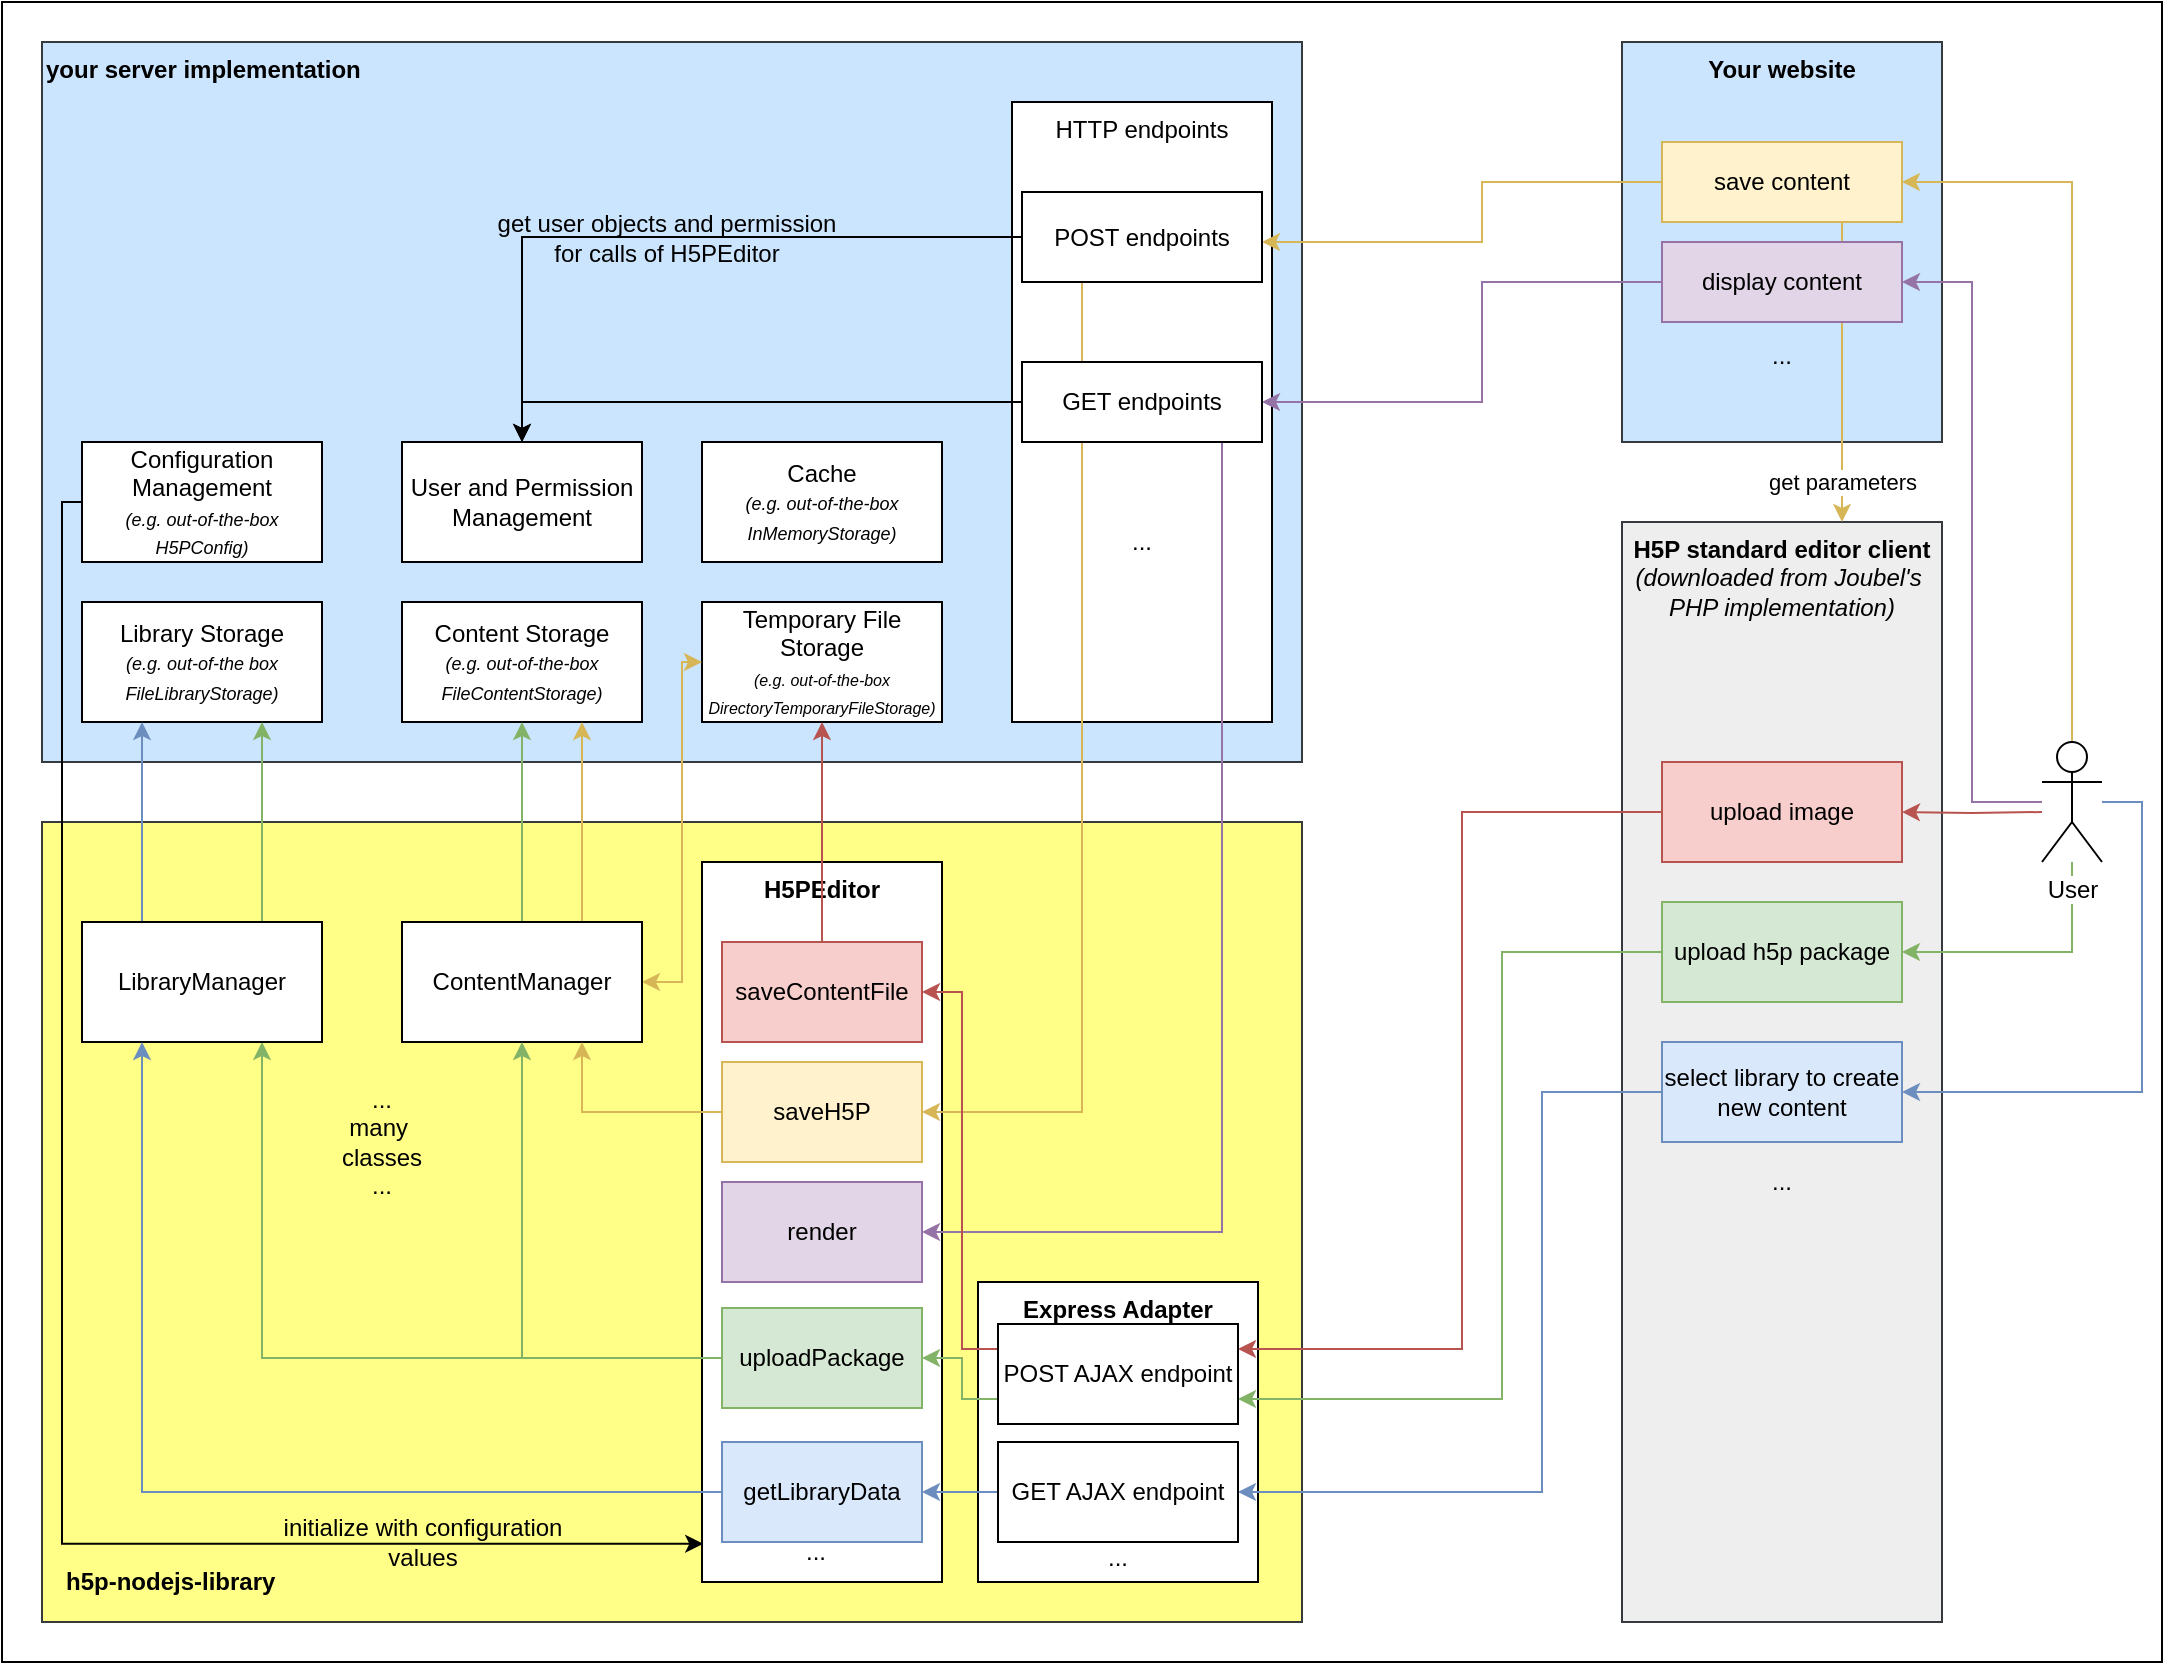 <mxfile version="12.9.3" type="device"><diagram name="Page-1" id="5f0bae14-7c28-e335-631c-24af17079c00"><mxGraphModel dx="981" dy="567" grid="1" gridSize="10" guides="1" tooltips="1" connect="1" arrows="1" fold="1" page="1" pageScale="1" pageWidth="1100" pageHeight="850" background="#ffffff" math="0" shadow="0"><root><mxCell id="0"/><mxCell id="1" parent="0"/><mxCell id="FFutgG5IrVaJNy8XSu64-99" value="" style="rounded=0;whiteSpace=wrap;html=1;labelBackgroundColor=none;align=center;" parent="1" vertex="1"><mxGeometry x="10" y="10" width="1080" height="830" as="geometry"/></mxCell><mxCell id="FFutgG5IrVaJNy8XSu64-6" value="" style="rounded=0;whiteSpace=wrap;html=1;fillColor=#ffff88;strokeColor=#36393d;" parent="1" vertex="1"><mxGeometry x="30" y="420" width="630" height="400" as="geometry"/></mxCell><mxCell id="TuQuXrzp_o6lB0vVnlZC-1" value="&lt;b&gt;Express Adapter&lt;/b&gt;" style="rounded=0;whiteSpace=wrap;html=1;align=center;verticalAlign=top;" vertex="1" parent="1"><mxGeometry x="498" y="650" width="140" height="150" as="geometry"/></mxCell><mxCell id="FFutgG5IrVaJNy8XSu64-37" value="&lt;b&gt;H5P standard editor client&lt;/b&gt;&lt;br&gt;&lt;i&gt;(downloaded from Joubel's&amp;nbsp;&lt;br&gt;PHP implementation)&lt;/i&gt;" style="rounded=0;whiteSpace=wrap;html=1;align=center;verticalAlign=top;fillColor=#eeeeee;strokeColor=#36393d;" parent="1" vertex="1"><mxGeometry x="820" y="270" width="160" height="550" as="geometry"/></mxCell><mxCell id="FFutgG5IrVaJNy8XSu64-1" value="&lt;b&gt;your server implementation&lt;/b&gt;" style="rounded=0;whiteSpace=wrap;html=1;align=left;verticalAlign=top;fillColor=#cce5ff;strokeColor=#36393d;" parent="1" vertex="1"><mxGeometry x="30" y="30" width="630" height="360" as="geometry"/></mxCell><mxCell id="FFutgG5IrVaJNy8XSu64-11" value="&lt;b&gt;h5p-nodejs-library&lt;/b&gt;" style="text;html=1;strokeColor=none;fillColor=none;align=left;verticalAlign=middle;whiteSpace=wrap;rounded=0;" parent="1" vertex="1"><mxGeometry x="40" y="790" width="240" height="20" as="geometry"/></mxCell><mxCell id="FFutgG5IrVaJNy8XSu64-13" value="Library Storage&lt;br&gt;&lt;i&gt;&lt;font style=&quot;font-size: 9px&quot;&gt;(e.g. out-of-the box FileLibraryStorage)&lt;/font&gt;&lt;/i&gt;" style="rounded=0;whiteSpace=wrap;html=1;" parent="1" vertex="1"><mxGeometry x="50" y="310" width="120" height="60" as="geometry"/></mxCell><mxCell id="FFutgG5IrVaJNy8XSu64-14" value="Content Storage&lt;br&gt;&lt;i&gt;&lt;font style=&quot;font-size: 9px&quot;&gt;(e.g. out-of-the-box FileContentStorage)&lt;/font&gt;&lt;/i&gt;" style="rounded=0;whiteSpace=wrap;html=1;" parent="1" vertex="1"><mxGeometry x="210" y="310" width="120" height="60" as="geometry"/></mxCell><mxCell id="FFutgG5IrVaJNy8XSu64-15" value="Temporary File Storage &lt;br&gt;&lt;i&gt;&lt;font style=&quot;font-size: 8px&quot;&gt;(e.g. out-of-the-box DirectoryTemporaryFileStorage)&lt;/font&gt;&lt;/i&gt;" style="rounded=0;whiteSpace=wrap;html=1;" parent="1" vertex="1"><mxGeometry x="360" y="310" width="120" height="60" as="geometry"/></mxCell><mxCell id="FFutgG5IrVaJNy8XSu64-74" style="edgeStyle=orthogonalEdgeStyle;rounded=0;orthogonalLoop=1;jettySize=auto;html=1;entryX=0.005;entryY=0.947;entryDx=0;entryDy=0;entryPerimeter=0;startArrow=none;startFill=0;" parent="1" source="FFutgG5IrVaJNy8XSu64-16" target="FFutgG5IrVaJNy8XSu64-34" edge="1"><mxGeometry relative="1" as="geometry"><Array as="points"><mxPoint x="40" y="260"/><mxPoint x="40" y="781"/></Array></mxGeometry></mxCell><mxCell id="FFutgG5IrVaJNy8XSu64-75" value="initialize with configuration&lt;br&gt;values" style="text;html=1;resizable=0;points=[];align=center;verticalAlign=middle;labelBackgroundColor=none;" parent="FFutgG5IrVaJNy8XSu64-74" vertex="1" connectable="0"><mxGeometry x="0.165" y="3" relative="1" as="geometry"><mxPoint x="177" y="34" as="offset"/></mxGeometry></mxCell><mxCell id="FFutgG5IrVaJNy8XSu64-16" value="Configuration Management&lt;br&gt;&lt;font style=&quot;font-size: 9px&quot;&gt;&lt;i&gt;(e.g. out-of-the-box H5PConfig)&lt;/i&gt;&lt;/font&gt;" style="rounded=0;whiteSpace=wrap;html=1;align=center;" parent="1" vertex="1"><mxGeometry x="50" y="230" width="120" height="60" as="geometry"/></mxCell><mxCell id="FFutgG5IrVaJNy8XSu64-17" value="User and Permission Management" style="rounded=0;whiteSpace=wrap;html=1;align=center;" parent="1" vertex="1"><mxGeometry x="210" y="230" width="120" height="60" as="geometry"/></mxCell><mxCell id="FFutgG5IrVaJNy8XSu64-18" value="Cache&lt;br&gt;&lt;font style=&quot;font-size: 9px&quot;&gt;&lt;i&gt;(e.g. out-of-the-box InMemoryStorage)&lt;/i&gt;&lt;/font&gt;" style="rounded=0;whiteSpace=wrap;html=1;align=center;" parent="1" vertex="1"><mxGeometry x="360" y="230" width="120" height="60" as="geometry"/></mxCell><mxCell id="FFutgG5IrVaJNy8XSu64-19" value="HTTP endpoints" style="rounded=0;whiteSpace=wrap;html=1;align=center;verticalAlign=top;" parent="1" vertex="1"><mxGeometry x="515" y="60" width="130" height="310" as="geometry"/></mxCell><mxCell id="FFutgG5IrVaJNy8XSu64-21" value="&lt;b&gt;Your website&lt;/b&gt;" style="rounded=0;whiteSpace=wrap;html=1;align=center;verticalAlign=top;fillColor=#cce5ff;strokeColor=#36393d;" parent="1" vertex="1"><mxGeometry x="820" y="30" width="160" height="200" as="geometry"/></mxCell><mxCell id="FFutgG5IrVaJNy8XSu64-33" style="edgeStyle=orthogonalEdgeStyle;rounded=0;orthogonalLoop=1;jettySize=auto;html=1;entryX=1;entryY=0.5;entryDx=0;entryDy=0;fillColor=#f8cecc;strokeColor=#b85450;" parent="1" target="FFutgG5IrVaJNy8XSu64-32" edge="1"><mxGeometry relative="1" as="geometry"><mxPoint x="1030" y="415" as="sourcePoint"/></mxGeometry></mxCell><mxCell id="FFutgG5IrVaJNy8XSu64-53" style="edgeStyle=orthogonalEdgeStyle;rounded=0;orthogonalLoop=1;jettySize=auto;html=1;entryX=1;entryY=0.5;entryDx=0;entryDy=0;fillColor=#fff2cc;strokeColor=#d6b656;exitX=0.5;exitY=0;exitDx=0;exitDy=0;exitPerimeter=0;" parent="1" source="FFutgG5IrVaJNy8XSu64-27" target="FFutgG5IrVaJNy8XSu64-52" edge="1"><mxGeometry relative="1" as="geometry"/></mxCell><mxCell id="FFutgG5IrVaJNy8XSu64-62" style="edgeStyle=orthogonalEdgeStyle;rounded=0;orthogonalLoop=1;jettySize=auto;html=1;entryX=1;entryY=0.5;entryDx=0;entryDy=0;startArrow=none;startFill=0;fillColor=#d5e8d4;strokeColor=#82b366;" parent="1" source="FFutgG5IrVaJNy8XSu64-27" target="FFutgG5IrVaJNy8XSu64-61" edge="1"><mxGeometry relative="1" as="geometry"><Array as="points"><mxPoint x="1045" y="485"/></Array></mxGeometry></mxCell><mxCell id="FFutgG5IrVaJNy8XSu64-77" style="edgeStyle=orthogonalEdgeStyle;rounded=0;orthogonalLoop=1;jettySize=auto;html=1;entryX=1;entryY=0.5;entryDx=0;entryDy=0;startArrow=none;startFill=0;fillColor=#dae8fc;strokeColor=#6c8ebf;" parent="1" source="FFutgG5IrVaJNy8XSu64-27" target="FFutgG5IrVaJNy8XSu64-76" edge="1"><mxGeometry relative="1" as="geometry"><Array as="points"><mxPoint x="1080" y="410"/><mxPoint x="1080" y="555"/></Array></mxGeometry></mxCell><mxCell id="FFutgG5IrVaJNy8XSu64-96" style="edgeStyle=orthogonalEdgeStyle;rounded=0;orthogonalLoop=1;jettySize=auto;html=1;entryX=1;entryY=0.5;entryDx=0;entryDy=0;startArrow=none;startFill=0;endArrow=classic;endFill=1;fillColor=#e1d5e7;strokeColor=#9673a6;" parent="1" source="FFutgG5IrVaJNy8XSu64-27" target="FFutgG5IrVaJNy8XSu64-86" edge="1"><mxGeometry relative="1" as="geometry"/></mxCell><mxCell id="FFutgG5IrVaJNy8XSu64-27" value="User" style="shape=umlActor;verticalLabelPosition=bottom;labelBackgroundColor=#ffffff;verticalAlign=top;html=1;outlineConnect=0;align=center;" parent="1" vertex="1"><mxGeometry x="1030" y="380" width="30" height="60" as="geometry"/></mxCell><mxCell id="FFutgG5IrVaJNy8XSu64-45" style="edgeStyle=orthogonalEdgeStyle;rounded=0;orthogonalLoop=1;jettySize=auto;html=1;exitX=0;exitY=0.5;exitDx=0;exitDy=0;fillColor=#f8cecc;strokeColor=#b85450;entryX=1;entryY=0.25;entryDx=0;entryDy=0;" parent="1" source="FFutgG5IrVaJNy8XSu64-32" target="TuQuXrzp_o6lB0vVnlZC-4" edge="1"><mxGeometry relative="1" as="geometry"><mxPoint x="630" y="683" as="targetPoint"/><Array as="points"><mxPoint x="740" y="415"/><mxPoint x="740" y="683"/></Array></mxGeometry></mxCell><mxCell id="FFutgG5IrVaJNy8XSu64-32" value="upload image" style="rounded=0;whiteSpace=wrap;html=1;align=center;fillColor=#f8cecc;strokeColor=#b85450;" parent="1" vertex="1"><mxGeometry x="840" y="390" width="120" height="50" as="geometry"/></mxCell><mxCell id="FFutgG5IrVaJNy8XSu64-34" value="&lt;b&gt;H5PEditor&lt;/b&gt;" style="rounded=0;whiteSpace=wrap;html=1;align=center;verticalAlign=top;" parent="1" vertex="1"><mxGeometry x="360" y="440" width="120" height="360" as="geometry"/></mxCell><mxCell id="FFutgG5IrVaJNy8XSu64-49" style="edgeStyle=orthogonalEdgeStyle;rounded=0;orthogonalLoop=1;jettySize=auto;html=1;entryX=0.5;entryY=1;entryDx=0;entryDy=0;fillColor=#f8cecc;strokeColor=#b85450;" parent="1" source="FFutgG5IrVaJNy8XSu64-43" target="FFutgG5IrVaJNy8XSu64-15" edge="1"><mxGeometry relative="1" as="geometry"/></mxCell><mxCell id="FFutgG5IrVaJNy8XSu64-43" value="saveContentFile" style="rounded=0;whiteSpace=wrap;html=1;align=center;fillColor=#f8cecc;strokeColor=#b85450;" parent="1" vertex="1"><mxGeometry x="370" y="480" width="100" height="50" as="geometry"/></mxCell><mxCell id="FFutgG5IrVaJNy8XSu64-55" style="edgeStyle=orthogonalEdgeStyle;rounded=0;orthogonalLoop=1;jettySize=auto;html=1;exitX=0.25;exitY=1;exitDx=0;exitDy=0;entryX=1;entryY=0.5;entryDx=0;entryDy=0;fillColor=#fff2cc;strokeColor=#d6b656;" parent="1" source="FFutgG5IrVaJNy8XSu64-44" target="FFutgG5IrVaJNy8XSu64-51" edge="1"><mxGeometry relative="1" as="geometry"><Array as="points"><mxPoint x="550" y="565"/></Array></mxGeometry></mxCell><mxCell id="FFutgG5IrVaJNy8XSu64-72" style="edgeStyle=orthogonalEdgeStyle;rounded=0;orthogonalLoop=1;jettySize=auto;html=1;startArrow=none;startFill=0;" parent="1" source="FFutgG5IrVaJNy8XSu64-44" target="FFutgG5IrVaJNy8XSu64-17" edge="1"><mxGeometry relative="1" as="geometry"/></mxCell><mxCell id="FFutgG5IrVaJNy8XSu64-73" value="get user objects and permission &lt;br&gt;for calls of H5PEditor" style="text;html=1;resizable=0;points=[];align=center;verticalAlign=middle;labelBackgroundColor=none;" parent="FFutgG5IrVaJNy8XSu64-72" vertex="1" connectable="0"><mxGeometry x="0.252" y="-3" relative="1" as="geometry"><mxPoint x="42" y="3" as="offset"/></mxGeometry></mxCell><mxCell id="FFutgG5IrVaJNy8XSu64-57" style="edgeStyle=orthogonalEdgeStyle;rounded=0;orthogonalLoop=1;jettySize=auto;html=1;entryX=0.75;entryY=1;entryDx=0;entryDy=0;exitX=0.75;exitY=0;exitDx=0;exitDy=0;fillColor=#fff2cc;strokeColor=#d6b656;" parent="1" source="FFutgG5IrVaJNy8XSu64-48" target="FFutgG5IrVaJNy8XSu64-14" edge="1"><mxGeometry relative="1" as="geometry"/></mxCell><mxCell id="FFutgG5IrVaJNy8XSu64-60" style="edgeStyle=orthogonalEdgeStyle;rounded=0;orthogonalLoop=1;jettySize=auto;html=1;entryX=0;entryY=0.5;entryDx=0;entryDy=0;fillColor=#fff2cc;strokeColor=#d6b656;startArrow=classic;startFill=1;" parent="1" source="FFutgG5IrVaJNy8XSu64-48" target="FFutgG5IrVaJNy8XSu64-15" edge="1"><mxGeometry relative="1" as="geometry"><Array as="points"><mxPoint x="350" y="500"/><mxPoint x="350" y="340"/></Array></mxGeometry></mxCell><mxCell id="FFutgG5IrVaJNy8XSu64-71" style="edgeStyle=orthogonalEdgeStyle;rounded=0;orthogonalLoop=1;jettySize=auto;html=1;entryX=0.5;entryY=1;entryDx=0;entryDy=0;startArrow=none;startFill=0;fillColor=#d5e8d4;strokeColor=#82b366;" parent="1" source="FFutgG5IrVaJNy8XSu64-48" target="FFutgG5IrVaJNy8XSu64-14" edge="1"><mxGeometry relative="1" as="geometry"/></mxCell><mxCell id="FFutgG5IrVaJNy8XSu64-48" value="ContentManager" style="rounded=0;whiteSpace=wrap;html=1;align=center;" parent="1" vertex="1"><mxGeometry x="210" y="470" width="120" height="60" as="geometry"/></mxCell><mxCell id="FFutgG5IrVaJNy8XSu64-56" style="edgeStyle=orthogonalEdgeStyle;rounded=0;orthogonalLoop=1;jettySize=auto;html=1;fillColor=#fff2cc;strokeColor=#d6b656;" parent="1" source="FFutgG5IrVaJNy8XSu64-51" edge="1"><mxGeometry relative="1" as="geometry"><mxPoint x="300" y="530" as="targetPoint"/><Array as="points"><mxPoint x="300" y="565"/><mxPoint x="300" y="530"/></Array></mxGeometry></mxCell><mxCell id="FFutgG5IrVaJNy8XSu64-51" value="saveH5P" style="rounded=0;whiteSpace=wrap;html=1;align=center;fillColor=#fff2cc;strokeColor=#d6b656;" parent="1" vertex="1"><mxGeometry x="370" y="540" width="100" height="50" as="geometry"/></mxCell><mxCell id="FFutgG5IrVaJNy8XSu64-54" style="edgeStyle=orthogonalEdgeStyle;rounded=0;orthogonalLoop=1;jettySize=auto;html=1;fillColor=#fff2cc;strokeColor=#d6b656;" parent="1" source="FFutgG5IrVaJNy8XSu64-52" target="FFutgG5IrVaJNy8XSu64-44" edge="1"><mxGeometry relative="1" as="geometry"><Array as="points"><mxPoint x="750" y="100"/><mxPoint x="750" y="130"/></Array></mxGeometry></mxCell><mxCell id="FFutgG5IrVaJNy8XSu64-59" value="get parameters" style="edgeStyle=orthogonalEdgeStyle;rounded=0;orthogonalLoop=1;jettySize=auto;html=1;fillColor=#fff2cc;strokeColor=#d6b656;startArrow=none;startFill=0;" parent="1" source="FFutgG5IrVaJNy8XSu64-52" target="FFutgG5IrVaJNy8XSu64-37" edge="1"><mxGeometry x="0.733" relative="1" as="geometry"><Array as="points"><mxPoint x="930" y="220"/><mxPoint x="930" y="220"/></Array><mxPoint as="offset"/></mxGeometry></mxCell><mxCell id="FFutgG5IrVaJNy8XSu64-52" value="save content" style="rounded=0;whiteSpace=wrap;html=1;align=center;fillColor=#fff2cc;strokeColor=#d6b656;" parent="1" vertex="1"><mxGeometry x="840" y="80" width="120" height="40" as="geometry"/></mxCell><mxCell id="FFutgG5IrVaJNy8XSu64-63" style="edgeStyle=orthogonalEdgeStyle;rounded=0;orthogonalLoop=1;jettySize=auto;html=1;entryX=1;entryY=0.75;entryDx=0;entryDy=0;startArrow=none;startFill=0;fillColor=#d5e8d4;strokeColor=#82b366;" parent="1" source="FFutgG5IrVaJNy8XSu64-61" target="TuQuXrzp_o6lB0vVnlZC-4" edge="1"><mxGeometry relative="1" as="geometry"><Array as="points"><mxPoint x="760" y="485"/><mxPoint x="760" y="708"/></Array></mxGeometry></mxCell><mxCell id="FFutgG5IrVaJNy8XSu64-61" value="upload h5p package" style="rounded=0;whiteSpace=wrap;html=1;align=center;fillColor=#d5e8d4;strokeColor=#82b366;" parent="1" vertex="1"><mxGeometry x="840" y="460" width="120" height="50" as="geometry"/></mxCell><mxCell id="FFutgG5IrVaJNy8XSu64-68" style="edgeStyle=orthogonalEdgeStyle;rounded=0;orthogonalLoop=1;jettySize=auto;html=1;entryX=0.75;entryY=1;entryDx=0;entryDy=0;startArrow=none;startFill=0;fillColor=#d5e8d4;strokeColor=#82b366;" parent="1" source="FFutgG5IrVaJNy8XSu64-64" target="FFutgG5IrVaJNy8XSu64-67" edge="1"><mxGeometry relative="1" as="geometry"/></mxCell><mxCell id="FFutgG5IrVaJNy8XSu64-70" style="edgeStyle=orthogonalEdgeStyle;rounded=0;orthogonalLoop=1;jettySize=auto;html=1;entryX=0.5;entryY=1;entryDx=0;entryDy=0;startArrow=none;startFill=0;fillColor=#d5e8d4;strokeColor=#82b366;exitX=0;exitY=0.5;exitDx=0;exitDy=0;" parent="1" source="FFutgG5IrVaJNy8XSu64-64" target="FFutgG5IrVaJNy8XSu64-48" edge="1"><mxGeometry relative="1" as="geometry"><Array as="points"><mxPoint x="270" y="688"/></Array></mxGeometry></mxCell><mxCell id="FFutgG5IrVaJNy8XSu64-64" value="uploadPackage" style="rounded=0;whiteSpace=wrap;html=1;align=center;fillColor=#d5e8d4;strokeColor=#82b366;" parent="1" vertex="1"><mxGeometry x="370" y="663" width="100" height="50" as="geometry"/></mxCell><mxCell id="FFutgG5IrVaJNy8XSu64-69" style="edgeStyle=orthogonalEdgeStyle;rounded=0;orthogonalLoop=1;jettySize=auto;html=1;startArrow=none;startFill=0;fillColor=#d5e8d4;strokeColor=#82b366;" parent="1" source="FFutgG5IrVaJNy8XSu64-67" edge="1"><mxGeometry relative="1" as="geometry"><mxPoint x="140" y="370" as="targetPoint"/><Array as="points"><mxPoint x="140" y="370"/></Array></mxGeometry></mxCell><mxCell id="FFutgG5IrVaJNy8XSu64-84" style="edgeStyle=orthogonalEdgeStyle;rounded=0;orthogonalLoop=1;jettySize=auto;html=1;startArrow=none;startFill=0;fillColor=#dae8fc;strokeColor=#6c8ebf;" parent="1" source="FFutgG5IrVaJNy8XSu64-67" target="FFutgG5IrVaJNy8XSu64-13" edge="1"><mxGeometry relative="1" as="geometry"><Array as="points"><mxPoint x="80" y="460"/><mxPoint x="80" y="460"/></Array></mxGeometry></mxCell><mxCell id="FFutgG5IrVaJNy8XSu64-67" value="LibraryManager" style="rounded=0;whiteSpace=wrap;html=1;align=center;" parent="1" vertex="1"><mxGeometry x="50" y="470" width="120" height="60" as="geometry"/></mxCell><mxCell id="FFutgG5IrVaJNy8XSu64-79" style="edgeStyle=orthogonalEdgeStyle;rounded=0;orthogonalLoop=1;jettySize=auto;html=1;entryX=1;entryY=0.5;entryDx=0;entryDy=0;startArrow=none;startFill=0;fillColor=#dae8fc;strokeColor=#6c8ebf;" parent="1" source="FFutgG5IrVaJNy8XSu64-76" target="TuQuXrzp_o6lB0vVnlZC-5" edge="1"><mxGeometry relative="1" as="geometry"><Array as="points"><mxPoint x="780" y="555"/><mxPoint x="780" y="755"/></Array><mxPoint x="640" y="255" as="targetPoint"/></mxGeometry></mxCell><mxCell id="FFutgG5IrVaJNy8XSu64-76" value="select library to create new content" style="rounded=0;whiteSpace=wrap;html=1;align=center;fillColor=#dae8fc;strokeColor=#6c8ebf;" parent="1" vertex="1"><mxGeometry x="840" y="530" width="120" height="50" as="geometry"/></mxCell><mxCell id="FFutgG5IrVaJNy8XSu64-83" style="edgeStyle=orthogonalEdgeStyle;rounded=0;orthogonalLoop=1;jettySize=auto;html=1;entryX=0.25;entryY=1;entryDx=0;entryDy=0;startArrow=none;startFill=0;fillColor=#dae8fc;strokeColor=#6c8ebf;" parent="1" source="FFutgG5IrVaJNy8XSu64-80" target="FFutgG5IrVaJNy8XSu64-67" edge="1"><mxGeometry relative="1" as="geometry"/></mxCell><mxCell id="FFutgG5IrVaJNy8XSu64-80" value="getLibraryData" style="rounded=0;whiteSpace=wrap;html=1;align=center;fillColor=#dae8fc;strokeColor=#6c8ebf;" parent="1" vertex="1"><mxGeometry x="370" y="730" width="100" height="50" as="geometry"/></mxCell><mxCell id="FFutgG5IrVaJNy8XSu64-88" style="edgeStyle=orthogonalEdgeStyle;rounded=0;orthogonalLoop=1;jettySize=auto;html=1;entryX=1;entryY=0.5;entryDx=0;entryDy=0;startArrow=none;startFill=0;endArrow=classic;endFill=1;fillColor=#e1d5e7;strokeColor=#9673a6;exitX=0;exitY=0.5;exitDx=0;exitDy=0;" parent="1" source="FFutgG5IrVaJNy8XSu64-86" target="FFutgG5IrVaJNy8XSu64-87" edge="1"><mxGeometry relative="1" as="geometry"><Array as="points"><mxPoint x="750" y="150"/><mxPoint x="750" y="210"/></Array></mxGeometry></mxCell><mxCell id="FFutgG5IrVaJNy8XSu64-86" value="display content" style="rounded=0;whiteSpace=wrap;html=1;align=center;fillColor=#e1d5e7;strokeColor=#9673a6;" parent="1" vertex="1"><mxGeometry x="840" y="130" width="120" height="40" as="geometry"/></mxCell><mxCell id="FFutgG5IrVaJNy8XSu64-90" style="edgeStyle=orthogonalEdgeStyle;rounded=0;orthogonalLoop=1;jettySize=auto;html=1;entryX=1;entryY=0.5;entryDx=0;entryDy=0;startArrow=none;startFill=0;endArrow=classic;endFill=1;fillColor=#e1d5e7;strokeColor=#9673a6;" parent="1" source="FFutgG5IrVaJNy8XSu64-87" target="FFutgG5IrVaJNy8XSu64-89" edge="1"><mxGeometry relative="1" as="geometry"><Array as="points"><mxPoint x="620" y="625"/></Array></mxGeometry></mxCell><mxCell id="TuQuXrzp_o6lB0vVnlZC-13" style="edgeStyle=orthogonalEdgeStyle;rounded=0;orthogonalLoop=1;jettySize=auto;html=1;exitX=0;exitY=0.5;exitDx=0;exitDy=0;entryX=0.5;entryY=0;entryDx=0;entryDy=0;" edge="1" parent="1" source="FFutgG5IrVaJNy8XSu64-87" target="FFutgG5IrVaJNy8XSu64-17"><mxGeometry relative="1" as="geometry"/></mxCell><mxCell id="FFutgG5IrVaJNy8XSu64-87" value="GET endpoints" style="rounded=0;whiteSpace=wrap;html=1;align=center;" parent="1" vertex="1"><mxGeometry x="520" y="190" width="120" height="40" as="geometry"/></mxCell><mxCell id="FFutgG5IrVaJNy8XSu64-89" value="render" style="rounded=0;whiteSpace=wrap;html=1;align=center;fillColor=#e1d5e7;strokeColor=#9673a6;" parent="1" vertex="1"><mxGeometry x="370" y="600" width="100" height="50" as="geometry"/></mxCell><mxCell id="FFutgG5IrVaJNy8XSu64-44" value="POST endpoints" style="rounded=0;whiteSpace=wrap;html=1;align=center;" parent="1" vertex="1"><mxGeometry x="520" y="105" width="120" height="45" as="geometry"/></mxCell><mxCell id="FFutgG5IrVaJNy8XSu64-91" value="..." style="text;html=1;strokeColor=none;fillColor=none;align=center;verticalAlign=middle;whiteSpace=wrap;rounded=0;" parent="1" vertex="1"><mxGeometry x="880" y="590" width="40" height="20" as="geometry"/></mxCell><mxCell id="FFutgG5IrVaJNy8XSu64-93" value="..." style="text;html=1;strokeColor=none;fillColor=none;align=center;verticalAlign=middle;whiteSpace=wrap;rounded=0;" parent="1" vertex="1"><mxGeometry x="560" y="270" width="40" height="20" as="geometry"/></mxCell><mxCell id="FFutgG5IrVaJNy8XSu64-94" value="..." style="text;html=1;strokeColor=none;fillColor=none;align=center;verticalAlign=middle;whiteSpace=wrap;rounded=0;" parent="1" vertex="1"><mxGeometry x="397" y="775" width="40" height="20" as="geometry"/></mxCell><mxCell id="FFutgG5IrVaJNy8XSu64-95" value="... many&amp;nbsp; classes ..." style="text;html=1;strokeColor=none;fillColor=none;align=center;verticalAlign=middle;whiteSpace=wrap;rounded=0;labelBackgroundColor=none;" parent="1" vertex="1"><mxGeometry x="180" y="570" width="40" height="20" as="geometry"/></mxCell><mxCell id="FFutgG5IrVaJNy8XSu64-97" value="..." style="text;html=1;strokeColor=none;fillColor=none;align=center;verticalAlign=middle;whiteSpace=wrap;rounded=0;" parent="1" vertex="1"><mxGeometry x="880" y="177" width="40" height="20" as="geometry"/></mxCell><mxCell id="TuQuXrzp_o6lB0vVnlZC-10" style="edgeStyle=orthogonalEdgeStyle;rounded=0;orthogonalLoop=1;jettySize=auto;html=1;exitX=0;exitY=0.75;exitDx=0;exitDy=0;entryX=1;entryY=0.5;entryDx=0;entryDy=0;fillColor=#d5e8d4;strokeColor=#82b366;" edge="1" parent="1" source="TuQuXrzp_o6lB0vVnlZC-4" target="FFutgG5IrVaJNy8XSu64-64"><mxGeometry relative="1" as="geometry"><Array as="points"><mxPoint x="490" y="708"/><mxPoint x="490" y="688"/></Array></mxGeometry></mxCell><mxCell id="TuQuXrzp_o6lB0vVnlZC-11" style="edgeStyle=orthogonalEdgeStyle;rounded=0;orthogonalLoop=1;jettySize=auto;html=1;exitX=0;exitY=0.25;exitDx=0;exitDy=0;entryX=1;entryY=0.5;entryDx=0;entryDy=0;fillColor=#f8cecc;strokeColor=#b85450;" edge="1" parent="1" source="TuQuXrzp_o6lB0vVnlZC-4" target="FFutgG5IrVaJNy8XSu64-43"><mxGeometry relative="1" as="geometry"><Array as="points"><mxPoint x="490" y="683"/><mxPoint x="490" y="505"/></Array></mxGeometry></mxCell><mxCell id="TuQuXrzp_o6lB0vVnlZC-4" value="POST AJAX endpoint" style="rounded=0;whiteSpace=wrap;html=1;" vertex="1" parent="1"><mxGeometry x="508" y="671" width="120" height="50" as="geometry"/></mxCell><mxCell id="TuQuXrzp_o6lB0vVnlZC-12" style="edgeStyle=orthogonalEdgeStyle;rounded=0;orthogonalLoop=1;jettySize=auto;html=1;exitX=0;exitY=0.5;exitDx=0;exitDy=0;entryX=1;entryY=0.5;entryDx=0;entryDy=0;fillColor=#dae8fc;strokeColor=#6c8ebf;" edge="1" parent="1" source="TuQuXrzp_o6lB0vVnlZC-5" target="FFutgG5IrVaJNy8XSu64-80"><mxGeometry relative="1" as="geometry"/></mxCell><mxCell id="TuQuXrzp_o6lB0vVnlZC-5" value="GET AJAX endpoint" style="rounded=0;whiteSpace=wrap;html=1;" vertex="1" parent="1"><mxGeometry x="508" y="730" width="120" height="50" as="geometry"/></mxCell><mxCell id="TuQuXrzp_o6lB0vVnlZC-6" value="..." style="text;html=1;strokeColor=none;fillColor=none;align=center;verticalAlign=middle;whiteSpace=wrap;rounded=0;" vertex="1" parent="1"><mxGeometry x="548" y="778" width="40" height="20" as="geometry"/></mxCell></root></mxGraphModel></diagram></mxfile>